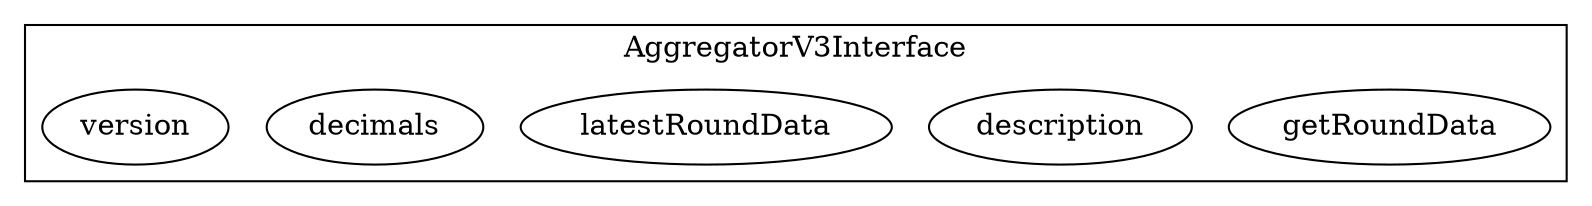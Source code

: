 strict digraph {
subgraph cluster_45_AggregatorV3Interface {
label = "AggregatorV3Interface"
"45_getRoundData" [label="getRoundData"]
"45_description" [label="description"]
"45_latestRoundData" [label="latestRoundData"]
"45_decimals" [label="decimals"]
"45_version" [label="version"]
}subgraph cluster_solidity {
label = "[Solidity]"
}
}
